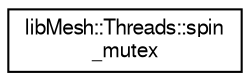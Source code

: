 digraph "Graphical Class Hierarchy"
{
  edge [fontname="FreeSans",fontsize="10",labelfontname="FreeSans",labelfontsize="10"];
  node [fontname="FreeSans",fontsize="10",shape=record];
  rankdir="LR";
  Node1 [label="libMesh::Threads::spin\l_mutex",height=0.2,width=0.4,color="black", fillcolor="white", style="filled",URL="$classlibMesh_1_1Threads_1_1spin__mutex.html"];
}

